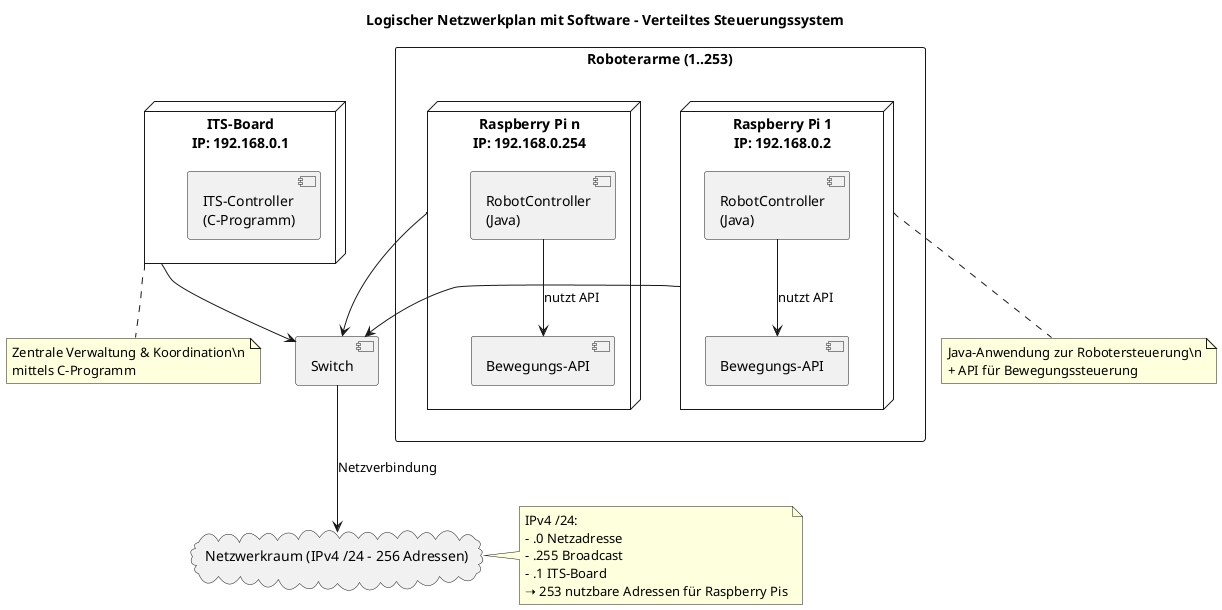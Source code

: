 @startuml
title Logischer Netzwerkplan mit Software – Verteiltes Steuerungssystem

cloud "Netzwerkraum (IPv4 /24 – 256 Adressen)" as Netz

component "Switch" as SW

' ITS-Board
node "ITS-Board\nIP: 192.168.0.1" as ITS {
  [ITS-Controller\n(C-Programm)] as CApp
}

' Roboterarme
rectangle "Roboterarme (1..253)" {
  node "Raspberry Pi 1\nIP: 192.168.0.2" as Pi1 {
    [RobotController\n(Java)] as JavaApp1
    [Bewegungs-API] as API1
  }
  node "Raspberry Pi n\nIP: 192.168.0.254" as PiN {
    [RobotController\n(Java)] as JavaAppN
    [Bewegungs-API] as APIN
  }
}

' Verbindungen zum Switch
ITS --> SW
Pi1 --> SW
PiN --> SW

' Kommunikation zwischen Komponenten
JavaApp1 --> API1 : nutzt API
JavaAppN --> APIN : nutzt API

' Switch ist Zugangspunkt zum logischen Netz
SW --> Netz : Netzverbindung

' Hinweis zum Adressraum
note right of Netz
  IPv4 /24:
  - .0 Netzadresse
  - .255 Broadcast
  - .1 ITS-Board
  ➝ 253 nutzbare Adressen für Raspberry Pis
end note

' Hinweise zur Softwareverteilung
note bottom of Pi1
  Java-Anwendung zur Robotersteuerung\n
  + API für Bewegungssteuerung
end note

note bottom of ITS
  Zentrale Verwaltung & Koordination\n
  mittels C-Programm
end note
@enduml